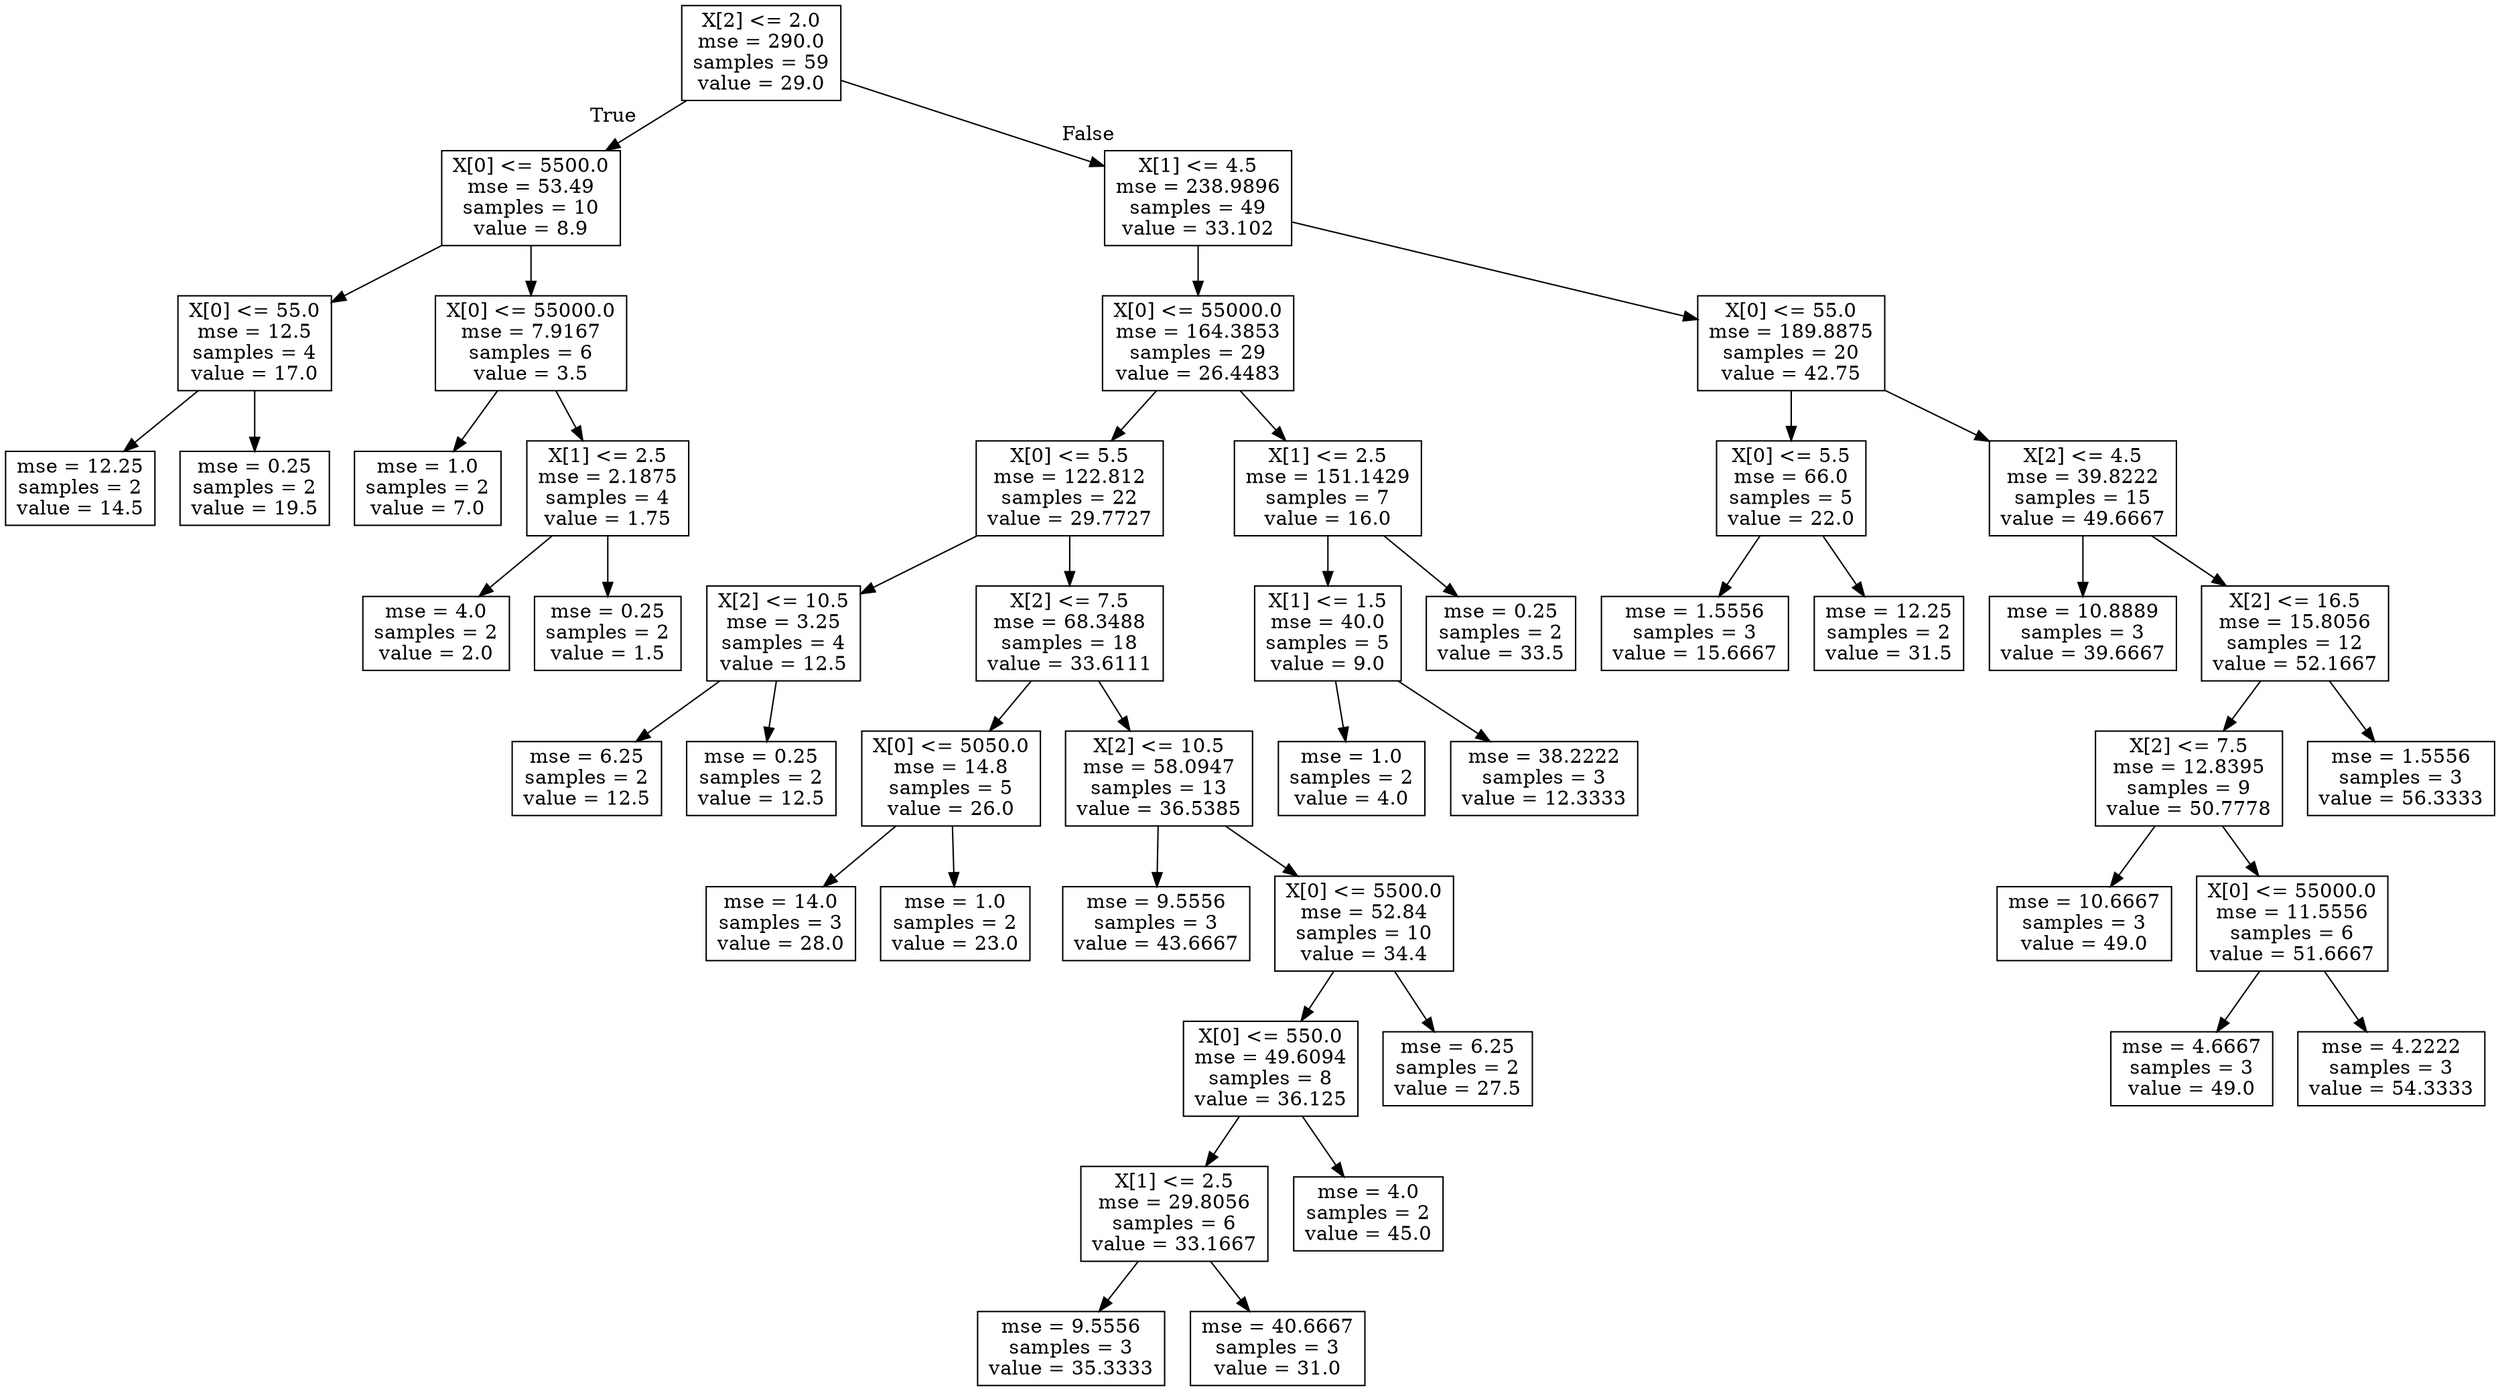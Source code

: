 digraph Tree {
node [shape=box] ;
0 [label="X[2] <= 2.0\nmse = 290.0\nsamples = 59\nvalue = 29.0"] ;
1 [label="X[0] <= 5500.0\nmse = 53.49\nsamples = 10\nvalue = 8.9"] ;
0 -> 1 [labeldistance=2.5, labelangle=45, headlabel="True"] ;
2 [label="X[0] <= 55.0\nmse = 12.5\nsamples = 4\nvalue = 17.0"] ;
1 -> 2 ;
3 [label="mse = 12.25\nsamples = 2\nvalue = 14.5"] ;
2 -> 3 ;
4 [label="mse = 0.25\nsamples = 2\nvalue = 19.5"] ;
2 -> 4 ;
5 [label="X[0] <= 55000.0\nmse = 7.9167\nsamples = 6\nvalue = 3.5"] ;
1 -> 5 ;
6 [label="mse = 1.0\nsamples = 2\nvalue = 7.0"] ;
5 -> 6 ;
7 [label="X[1] <= 2.5\nmse = 2.1875\nsamples = 4\nvalue = 1.75"] ;
5 -> 7 ;
8 [label="mse = 4.0\nsamples = 2\nvalue = 2.0"] ;
7 -> 8 ;
9 [label="mse = 0.25\nsamples = 2\nvalue = 1.5"] ;
7 -> 9 ;
10 [label="X[1] <= 4.5\nmse = 238.9896\nsamples = 49\nvalue = 33.102"] ;
0 -> 10 [labeldistance=2.5, labelangle=-45, headlabel="False"] ;
11 [label="X[0] <= 55000.0\nmse = 164.3853\nsamples = 29\nvalue = 26.4483"] ;
10 -> 11 ;
12 [label="X[0] <= 5.5\nmse = 122.812\nsamples = 22\nvalue = 29.7727"] ;
11 -> 12 ;
13 [label="X[2] <= 10.5\nmse = 3.25\nsamples = 4\nvalue = 12.5"] ;
12 -> 13 ;
14 [label="mse = 6.25\nsamples = 2\nvalue = 12.5"] ;
13 -> 14 ;
15 [label="mse = 0.25\nsamples = 2\nvalue = 12.5"] ;
13 -> 15 ;
16 [label="X[2] <= 7.5\nmse = 68.3488\nsamples = 18\nvalue = 33.6111"] ;
12 -> 16 ;
17 [label="X[0] <= 5050.0\nmse = 14.8\nsamples = 5\nvalue = 26.0"] ;
16 -> 17 ;
18 [label="mse = 14.0\nsamples = 3\nvalue = 28.0"] ;
17 -> 18 ;
19 [label="mse = 1.0\nsamples = 2\nvalue = 23.0"] ;
17 -> 19 ;
20 [label="X[2] <= 10.5\nmse = 58.0947\nsamples = 13\nvalue = 36.5385"] ;
16 -> 20 ;
21 [label="mse = 9.5556\nsamples = 3\nvalue = 43.6667"] ;
20 -> 21 ;
22 [label="X[0] <= 5500.0\nmse = 52.84\nsamples = 10\nvalue = 34.4"] ;
20 -> 22 ;
23 [label="X[0] <= 550.0\nmse = 49.6094\nsamples = 8\nvalue = 36.125"] ;
22 -> 23 ;
24 [label="X[1] <= 2.5\nmse = 29.8056\nsamples = 6\nvalue = 33.1667"] ;
23 -> 24 ;
25 [label="mse = 9.5556\nsamples = 3\nvalue = 35.3333"] ;
24 -> 25 ;
26 [label="mse = 40.6667\nsamples = 3\nvalue = 31.0"] ;
24 -> 26 ;
27 [label="mse = 4.0\nsamples = 2\nvalue = 45.0"] ;
23 -> 27 ;
28 [label="mse = 6.25\nsamples = 2\nvalue = 27.5"] ;
22 -> 28 ;
29 [label="X[1] <= 2.5\nmse = 151.1429\nsamples = 7\nvalue = 16.0"] ;
11 -> 29 ;
30 [label="X[1] <= 1.5\nmse = 40.0\nsamples = 5\nvalue = 9.0"] ;
29 -> 30 ;
31 [label="mse = 1.0\nsamples = 2\nvalue = 4.0"] ;
30 -> 31 ;
32 [label="mse = 38.2222\nsamples = 3\nvalue = 12.3333"] ;
30 -> 32 ;
33 [label="mse = 0.25\nsamples = 2\nvalue = 33.5"] ;
29 -> 33 ;
34 [label="X[0] <= 55.0\nmse = 189.8875\nsamples = 20\nvalue = 42.75"] ;
10 -> 34 ;
35 [label="X[0] <= 5.5\nmse = 66.0\nsamples = 5\nvalue = 22.0"] ;
34 -> 35 ;
36 [label="mse = 1.5556\nsamples = 3\nvalue = 15.6667"] ;
35 -> 36 ;
37 [label="mse = 12.25\nsamples = 2\nvalue = 31.5"] ;
35 -> 37 ;
38 [label="X[2] <= 4.5\nmse = 39.8222\nsamples = 15\nvalue = 49.6667"] ;
34 -> 38 ;
39 [label="mse = 10.8889\nsamples = 3\nvalue = 39.6667"] ;
38 -> 39 ;
40 [label="X[2] <= 16.5\nmse = 15.8056\nsamples = 12\nvalue = 52.1667"] ;
38 -> 40 ;
41 [label="X[2] <= 7.5\nmse = 12.8395\nsamples = 9\nvalue = 50.7778"] ;
40 -> 41 ;
42 [label="mse = 10.6667\nsamples = 3\nvalue = 49.0"] ;
41 -> 42 ;
43 [label="X[0] <= 55000.0\nmse = 11.5556\nsamples = 6\nvalue = 51.6667"] ;
41 -> 43 ;
44 [label="mse = 4.6667\nsamples = 3\nvalue = 49.0"] ;
43 -> 44 ;
45 [label="mse = 4.2222\nsamples = 3\nvalue = 54.3333"] ;
43 -> 45 ;
46 [label="mse = 1.5556\nsamples = 3\nvalue = 56.3333"] ;
40 -> 46 ;
}